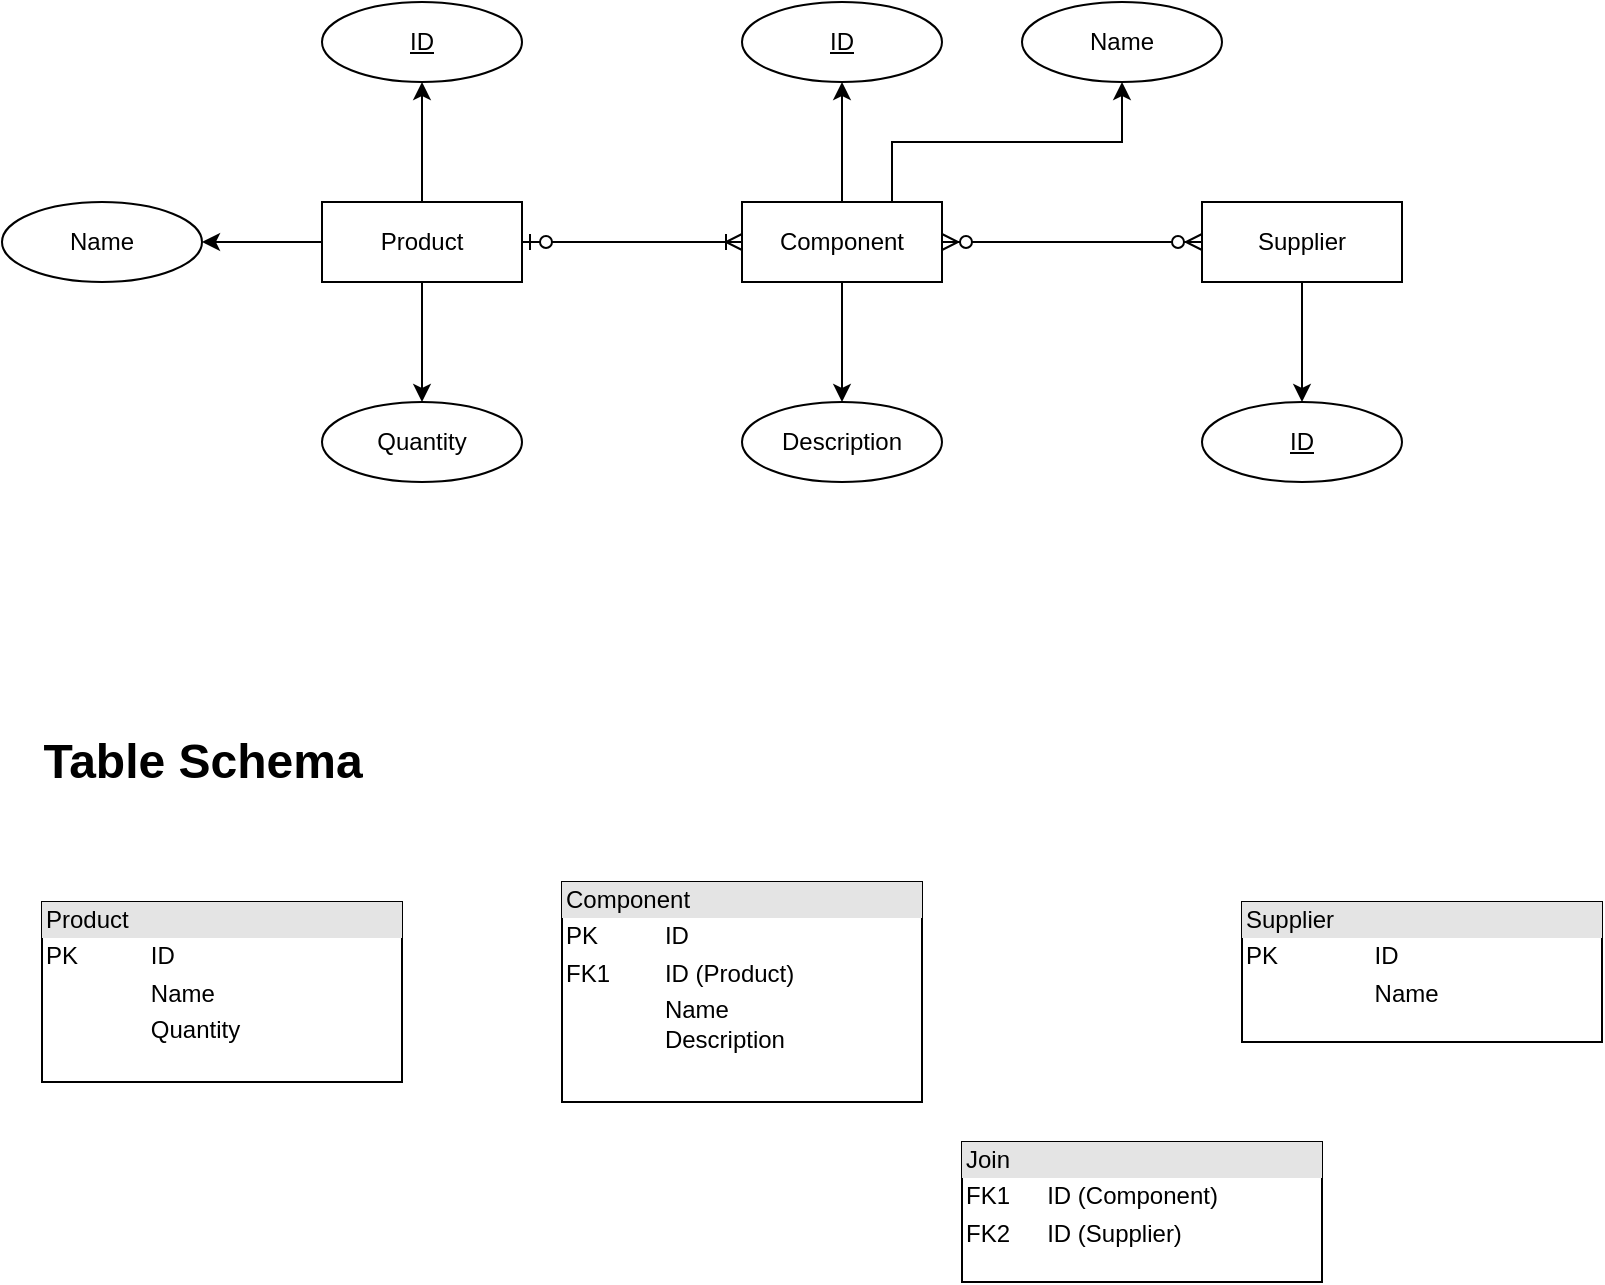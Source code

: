 <mxfile version="22.1.5" type="github">
  <diagram name="Page-1" id="YEE1dYvo02h8DHqpAgX5">
    <mxGraphModel dx="1002" dy="569" grid="1" gridSize="10" guides="1" tooltips="1" connect="1" arrows="1" fold="1" page="1" pageScale="1" pageWidth="850" pageHeight="1100" math="0" shadow="0">
      <root>
        <mxCell id="0" />
        <mxCell id="1" parent="0" />
        <mxCell id="mov2XXkEbCFYCPUV6W04-3" value="" style="edgeStyle=orthogonalEdgeStyle;rounded=0;orthogonalLoop=1;jettySize=auto;html=1;" parent="1" source="mov2XXkEbCFYCPUV6W04-1" target="mov2XXkEbCFYCPUV6W04-2" edge="1">
          <mxGeometry relative="1" as="geometry" />
        </mxCell>
        <mxCell id="mov2XXkEbCFYCPUV6W04-5" value="" style="edgeStyle=orthogonalEdgeStyle;rounded=0;orthogonalLoop=1;jettySize=auto;html=1;" parent="1" source="mov2XXkEbCFYCPUV6W04-1" target="mov2XXkEbCFYCPUV6W04-4" edge="1">
          <mxGeometry relative="1" as="geometry" />
        </mxCell>
        <mxCell id="mov2XXkEbCFYCPUV6W04-7" value="" style="edgeStyle=orthogonalEdgeStyle;rounded=0;orthogonalLoop=1;jettySize=auto;html=1;" parent="1" source="mov2XXkEbCFYCPUV6W04-1" target="mov2XXkEbCFYCPUV6W04-6" edge="1">
          <mxGeometry relative="1" as="geometry" />
        </mxCell>
        <mxCell id="mov2XXkEbCFYCPUV6W04-1" value="Product" style="whiteSpace=wrap;html=1;align=center;" parent="1" vertex="1">
          <mxGeometry x="190" y="260" width="100" height="40" as="geometry" />
        </mxCell>
        <mxCell id="mov2XXkEbCFYCPUV6W04-2" value="ID" style="ellipse;whiteSpace=wrap;html=1;align=center;fontStyle=4;" parent="1" vertex="1">
          <mxGeometry x="190" y="160" width="100" height="40" as="geometry" />
        </mxCell>
        <mxCell id="mov2XXkEbCFYCPUV6W04-4" value="Name" style="ellipse;whiteSpace=wrap;html=1;align=center;" parent="1" vertex="1">
          <mxGeometry x="30" y="260" width="100" height="40" as="geometry" />
        </mxCell>
        <mxCell id="mov2XXkEbCFYCPUV6W04-6" value="Quantity" style="ellipse;whiteSpace=wrap;html=1;align=center;" parent="1" vertex="1">
          <mxGeometry x="190" y="360" width="100" height="40" as="geometry" />
        </mxCell>
        <mxCell id="mov2XXkEbCFYCPUV6W04-10" value="" style="edgeStyle=orthogonalEdgeStyle;rounded=0;orthogonalLoop=1;jettySize=auto;html=1;" parent="1" source="mov2XXkEbCFYCPUV6W04-8" target="mov2XXkEbCFYCPUV6W04-9" edge="1">
          <mxGeometry relative="1" as="geometry" />
        </mxCell>
        <mxCell id="mov2XXkEbCFYCPUV6W04-26" style="edgeStyle=orthogonalEdgeStyle;rounded=0;orthogonalLoop=1;jettySize=auto;html=1;exitX=0.75;exitY=0;exitDx=0;exitDy=0;entryX=0.5;entryY=1;entryDx=0;entryDy=0;" parent="1" source="mov2XXkEbCFYCPUV6W04-8" target="mov2XXkEbCFYCPUV6W04-11" edge="1">
          <mxGeometry relative="1" as="geometry" />
        </mxCell>
        <mxCell id="mov2XXkEbCFYCPUV6W04-27" value="" style="edgeStyle=orthogonalEdgeStyle;rounded=0;orthogonalLoop=1;jettySize=auto;html=1;" parent="1" source="mov2XXkEbCFYCPUV6W04-8" target="mov2XXkEbCFYCPUV6W04-13" edge="1">
          <mxGeometry relative="1" as="geometry" />
        </mxCell>
        <mxCell id="mov2XXkEbCFYCPUV6W04-8" value="Component" style="whiteSpace=wrap;html=1;align=center;" parent="1" vertex="1">
          <mxGeometry x="400" y="260" width="100" height="40" as="geometry" />
        </mxCell>
        <mxCell id="mov2XXkEbCFYCPUV6W04-9" value="ID" style="ellipse;whiteSpace=wrap;html=1;align=center;fontStyle=4;" parent="1" vertex="1">
          <mxGeometry x="400" y="160" width="100" height="40" as="geometry" />
        </mxCell>
        <mxCell id="mov2XXkEbCFYCPUV6W04-11" value="Name" style="ellipse;whiteSpace=wrap;html=1;align=center;" parent="1" vertex="1">
          <mxGeometry x="540" y="160" width="100" height="40" as="geometry" />
        </mxCell>
        <mxCell id="mov2XXkEbCFYCPUV6W04-13" value="Description" style="ellipse;whiteSpace=wrap;html=1;align=center;" parent="1" vertex="1">
          <mxGeometry x="400" y="360" width="100" height="40" as="geometry" />
        </mxCell>
        <mxCell id="mov2XXkEbCFYCPUV6W04-23" value="" style="edgeStyle=entityRelationEdgeStyle;fontSize=12;html=1;endArrow=ERoneToMany;startArrow=ERzeroToOne;rounded=0;entryX=0;entryY=0.5;entryDx=0;entryDy=0;exitX=1;exitY=0.5;exitDx=0;exitDy=0;" parent="1" source="mov2XXkEbCFYCPUV6W04-1" target="mov2XXkEbCFYCPUV6W04-8" edge="1">
          <mxGeometry width="100" height="100" relative="1" as="geometry">
            <mxPoint x="340" y="430" as="sourcePoint" />
            <mxPoint x="440" y="330" as="targetPoint" />
          </mxGeometry>
        </mxCell>
        <mxCell id="2-CwJPMLNjf4FZ2v8EXY-2" value="" style="edgeStyle=orthogonalEdgeStyle;rounded=0;orthogonalLoop=1;jettySize=auto;html=1;" parent="1" source="mov2XXkEbCFYCPUV6W04-24" target="2-CwJPMLNjf4FZ2v8EXY-1" edge="1">
          <mxGeometry relative="1" as="geometry" />
        </mxCell>
        <mxCell id="mov2XXkEbCFYCPUV6W04-24" value="Supplier" style="whiteSpace=wrap;html=1;align=center;" parent="1" vertex="1">
          <mxGeometry x="630" y="260" width="100" height="40" as="geometry" />
        </mxCell>
        <mxCell id="mov2XXkEbCFYCPUV6W04-25" value="" style="edgeStyle=entityRelationEdgeStyle;fontSize=12;html=1;endArrow=ERzeroToMany;endFill=1;startArrow=ERzeroToMany;rounded=0;entryX=0;entryY=0.5;entryDx=0;entryDy=0;exitX=1;exitY=0.5;exitDx=0;exitDy=0;" parent="1" source="mov2XXkEbCFYCPUV6W04-8" target="mov2XXkEbCFYCPUV6W04-24" edge="1">
          <mxGeometry width="100" height="100" relative="1" as="geometry">
            <mxPoint x="450" y="340" as="sourcePoint" />
            <mxPoint x="610" y="450" as="targetPoint" />
            <Array as="points">
              <mxPoint x="480" y="360" />
              <mxPoint x="490" y="360" />
              <mxPoint x="500" y="380" />
            </Array>
          </mxGeometry>
        </mxCell>
        <mxCell id="2-CwJPMLNjf4FZ2v8EXY-1" value="&lt;u&gt;ID&lt;/u&gt;" style="ellipse;whiteSpace=wrap;html=1;align=center;" parent="1" vertex="1">
          <mxGeometry x="630" y="360" width="100" height="40" as="geometry" />
        </mxCell>
        <mxCell id="2-CwJPMLNjf4FZ2v8EXY-3" value="&lt;div data-darkreader-inline-bgcolor=&quot;&quot; data-darkreader-inline-bgimage=&quot;&quot; style=&quot;box-sizing: border-box; width: 100%; background: rgb(228, 228, 228); padding: 2px; --darkreader-inline-bgimage: initial; --darkreader-inline-bgcolor: #272b2c;&quot;&gt;Product&lt;/div&gt;&lt;table style=&quot;width:100%;font-size:1em;&quot; cellpadding=&quot;2&quot; cellspacing=&quot;0&quot;&gt;&lt;tbody&gt;&lt;tr&gt;&lt;td&gt;PK&lt;/td&gt;&lt;td&gt;ID&lt;/td&gt;&lt;/tr&gt;&lt;tr&gt;&lt;td&gt;&lt;br&gt;&lt;/td&gt;&lt;td&gt;Name&lt;/td&gt;&lt;/tr&gt;&lt;tr&gt;&lt;td&gt;&lt;/td&gt;&lt;td&gt;Quantity&lt;/td&gt;&lt;/tr&gt;&lt;/tbody&gt;&lt;/table&gt;" style="verticalAlign=top;align=left;overflow=fill;html=1;whiteSpace=wrap;" parent="1" vertex="1">
          <mxGeometry x="50" y="610" width="180" height="90" as="geometry" />
        </mxCell>
        <mxCell id="2-CwJPMLNjf4FZ2v8EXY-4" value="&lt;div data-darkreader-inline-bgcolor=&quot;&quot; data-darkreader-inline-bgimage=&quot;&quot; style=&quot;box-sizing: border-box; width: 100%; background: rgb(228, 228, 228); padding: 2px; --darkreader-inline-bgimage: initial; --darkreader-inline-bgcolor: #272b2c;&quot;&gt;Component&lt;/div&gt;&lt;table style=&quot;width:100%;font-size:1em;&quot; cellpadding=&quot;2&quot; cellspacing=&quot;0&quot;&gt;&lt;tbody&gt;&lt;tr&gt;&lt;td&gt;PK&lt;/td&gt;&lt;td&gt;ID&lt;/td&gt;&lt;/tr&gt;&lt;tr&gt;&lt;td&gt;FK1&lt;/td&gt;&lt;td&gt;ID (Product)&lt;/td&gt;&lt;/tr&gt;&lt;tr&gt;&lt;td&gt;&lt;br&gt;&lt;br&gt;&lt;/td&gt;&lt;td&gt;Name&lt;br&gt;Description&lt;/td&gt;&lt;/tr&gt;&lt;/tbody&gt;&lt;/table&gt;" style="verticalAlign=top;align=left;overflow=fill;html=1;whiteSpace=wrap;" parent="1" vertex="1">
          <mxGeometry x="310" y="600" width="180" height="110" as="geometry" />
        </mxCell>
        <mxCell id="2-CwJPMLNjf4FZ2v8EXY-5" value="&lt;div data-darkreader-inline-bgcolor=&quot;&quot; data-darkreader-inline-bgimage=&quot;&quot; style=&quot;box-sizing: border-box; width: 100%; background: rgb(228, 228, 228); padding: 2px; --darkreader-inline-bgimage: initial; --darkreader-inline-bgcolor: #272b2c;&quot;&gt;Supplier&lt;/div&gt;&lt;table style=&quot;width:100%;font-size:1em;&quot; cellpadding=&quot;2&quot; cellspacing=&quot;0&quot;&gt;&lt;tbody&gt;&lt;tr&gt;&lt;td&gt;PK&lt;/td&gt;&lt;td&gt;ID&lt;/td&gt;&lt;/tr&gt;&lt;tr&gt;&lt;td&gt;&lt;br&gt;&lt;/td&gt;&lt;td&gt;Name&lt;/td&gt;&lt;/tr&gt;&lt;tr&gt;&lt;td&gt;&lt;/td&gt;&lt;td&gt;&lt;br&gt;&lt;/td&gt;&lt;/tr&gt;&lt;/tbody&gt;&lt;/table&gt;" style="verticalAlign=top;align=left;overflow=fill;html=1;whiteSpace=wrap;" parent="1" vertex="1">
          <mxGeometry x="650" y="610" width="180" height="70" as="geometry" />
        </mxCell>
        <mxCell id="2-CwJPMLNjf4FZ2v8EXY-6" value="&lt;div data-darkreader-inline-bgcolor=&quot;&quot; data-darkreader-inline-bgimage=&quot;&quot; style=&quot;box-sizing: border-box; width: 100%; background: rgb(228, 228, 228); padding: 2px; --darkreader-inline-bgimage: initial; --darkreader-inline-bgcolor: #272b2c;&quot;&gt;Join&lt;/div&gt;&lt;table style=&quot;width:100%;font-size:1em;&quot; cellpadding=&quot;2&quot; cellspacing=&quot;0&quot;&gt;&lt;tbody&gt;&lt;tr&gt;&lt;td&gt;FK1&lt;/td&gt;&lt;td&gt;ID (Component)&lt;/td&gt;&lt;/tr&gt;&lt;tr&gt;&lt;td&gt;FK2&lt;/td&gt;&lt;td&gt;ID (Supplier)&lt;/td&gt;&lt;/tr&gt;&lt;tr&gt;&lt;td&gt;&lt;/td&gt;&lt;td&gt;&lt;br&gt;&lt;/td&gt;&lt;/tr&gt;&lt;/tbody&gt;&lt;/table&gt;" style="verticalAlign=top;align=left;overflow=fill;html=1;whiteSpace=wrap;" parent="1" vertex="1">
          <mxGeometry x="510" y="730" width="180" height="70" as="geometry" />
        </mxCell>
        <mxCell id="iz465ukOCnGHsp3gNt2--1" value="Table Schema" style="text;strokeColor=none;fillColor=none;html=1;fontSize=24;fontStyle=1;verticalAlign=middle;align=center;" vertex="1" parent="1">
          <mxGeometry x="80" y="520" width="100" height="40" as="geometry" />
        </mxCell>
      </root>
    </mxGraphModel>
  </diagram>
</mxfile>
